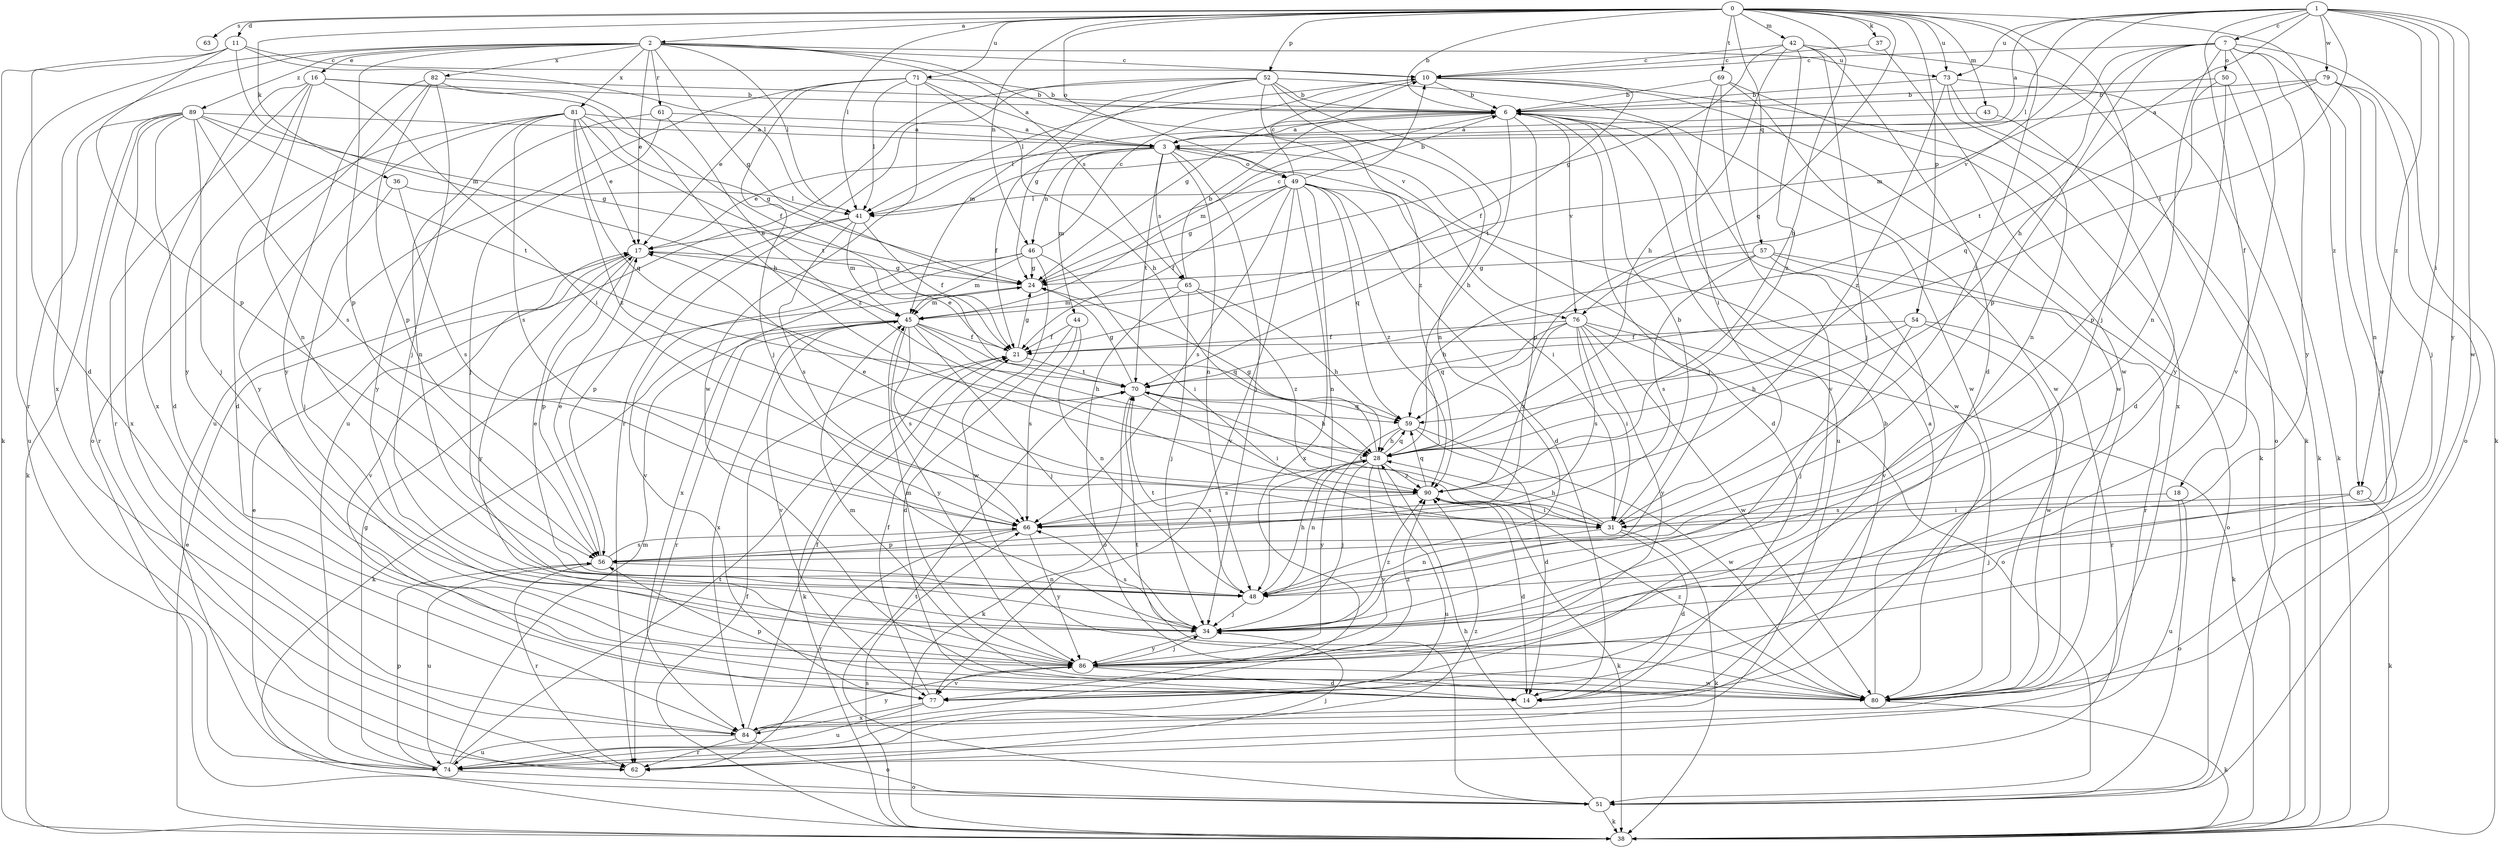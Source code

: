 strict digraph  {
0;
1;
2;
3;
6;
7;
10;
11;
14;
16;
17;
18;
21;
24;
28;
31;
34;
36;
37;
38;
41;
42;
43;
44;
45;
46;
48;
49;
50;
51;
52;
54;
56;
57;
59;
61;
62;
63;
65;
66;
69;
70;
71;
73;
74;
76;
77;
79;
80;
81;
82;
84;
86;
87;
89;
90;
0 -> 2  [label=a];
0 -> 6  [label=b];
0 -> 11  [label=d];
0 -> 28  [label=h];
0 -> 31  [label=i];
0 -> 34  [label=j];
0 -> 36  [label=k];
0 -> 37  [label=k];
0 -> 41  [label=l];
0 -> 42  [label=m];
0 -> 43  [label=m];
0 -> 46  [label=n];
0 -> 49  [label=o];
0 -> 52  [label=p];
0 -> 54  [label=p];
0 -> 57  [label=q];
0 -> 59  [label=q];
0 -> 63  [label=s];
0 -> 69  [label=t];
0 -> 71  [label=u];
0 -> 73  [label=u];
0 -> 87  [label=z];
1 -> 3  [label=a];
1 -> 7  [label=c];
1 -> 18  [label=f];
1 -> 28  [label=h];
1 -> 31  [label=i];
1 -> 41  [label=l];
1 -> 70  [label=t];
1 -> 73  [label=u];
1 -> 76  [label=v];
1 -> 79  [label=w];
1 -> 80  [label=w];
1 -> 86  [label=y];
1 -> 87  [label=z];
2 -> 10  [label=c];
2 -> 16  [label=e];
2 -> 17  [label=e];
2 -> 24  [label=g];
2 -> 41  [label=l];
2 -> 56  [label=p];
2 -> 61  [label=r];
2 -> 62  [label=r];
2 -> 65  [label=s];
2 -> 73  [label=u];
2 -> 76  [label=v];
2 -> 81  [label=x];
2 -> 82  [label=x];
2 -> 84  [label=x];
2 -> 89  [label=z];
3 -> 14  [label=d];
3 -> 17  [label=e];
3 -> 21  [label=f];
3 -> 34  [label=j];
3 -> 44  [label=m];
3 -> 46  [label=n];
3 -> 48  [label=n];
3 -> 49  [label=o];
3 -> 65  [label=s];
3 -> 70  [label=t];
6 -> 3  [label=a];
6 -> 28  [label=h];
6 -> 34  [label=j];
6 -> 41  [label=l];
6 -> 45  [label=m];
6 -> 56  [label=p];
6 -> 74  [label=u];
6 -> 76  [label=v];
6 -> 80  [label=w];
7 -> 10  [label=c];
7 -> 38  [label=k];
7 -> 45  [label=m];
7 -> 48  [label=n];
7 -> 50  [label=o];
7 -> 56  [label=p];
7 -> 70  [label=t];
7 -> 77  [label=v];
7 -> 80  [label=w];
7 -> 86  [label=y];
10 -> 6  [label=b];
10 -> 21  [label=f];
10 -> 24  [label=g];
10 -> 41  [label=l];
10 -> 80  [label=w];
10 -> 84  [label=x];
11 -> 10  [label=c];
11 -> 14  [label=d];
11 -> 38  [label=k];
11 -> 41  [label=l];
11 -> 45  [label=m];
11 -> 56  [label=p];
16 -> 6  [label=b];
16 -> 21  [label=f];
16 -> 31  [label=i];
16 -> 48  [label=n];
16 -> 62  [label=r];
16 -> 84  [label=x];
16 -> 86  [label=y];
17 -> 24  [label=g];
17 -> 56  [label=p];
17 -> 77  [label=v];
17 -> 86  [label=y];
18 -> 51  [label=o];
18 -> 66  [label=s];
18 -> 74  [label=u];
21 -> 17  [label=e];
21 -> 24  [label=g];
21 -> 38  [label=k];
21 -> 70  [label=t];
24 -> 10  [label=c];
24 -> 45  [label=m];
28 -> 24  [label=g];
28 -> 34  [label=j];
28 -> 48  [label=n];
28 -> 59  [label=q];
28 -> 66  [label=s];
28 -> 74  [label=u];
28 -> 77  [label=v];
28 -> 90  [label=z];
31 -> 6  [label=b];
31 -> 14  [label=d];
31 -> 28  [label=h];
31 -> 38  [label=k];
31 -> 48  [label=n];
31 -> 70  [label=t];
34 -> 66  [label=s];
34 -> 86  [label=y];
34 -> 90  [label=z];
36 -> 34  [label=j];
36 -> 41  [label=l];
36 -> 66  [label=s];
37 -> 10  [label=c];
37 -> 80  [label=w];
38 -> 17  [label=e];
38 -> 21  [label=f];
38 -> 66  [label=s];
41 -> 17  [label=e];
41 -> 21  [label=f];
41 -> 45  [label=m];
41 -> 56  [label=p];
41 -> 66  [label=s];
42 -> 10  [label=c];
42 -> 14  [label=d];
42 -> 24  [label=g];
42 -> 28  [label=h];
42 -> 34  [label=j];
42 -> 38  [label=k];
42 -> 90  [label=z];
43 -> 3  [label=a];
43 -> 14  [label=d];
44 -> 14  [label=d];
44 -> 21  [label=f];
44 -> 48  [label=n];
44 -> 66  [label=s];
45 -> 21  [label=f];
45 -> 28  [label=h];
45 -> 34  [label=j];
45 -> 38  [label=k];
45 -> 59  [label=q];
45 -> 62  [label=r];
45 -> 66  [label=s];
45 -> 77  [label=v];
45 -> 84  [label=x];
45 -> 86  [label=y];
46 -> 10  [label=c];
46 -> 24  [label=g];
46 -> 31  [label=i];
46 -> 45  [label=m];
46 -> 77  [label=v];
46 -> 80  [label=w];
46 -> 84  [label=x];
48 -> 17  [label=e];
48 -> 28  [label=h];
48 -> 34  [label=j];
48 -> 70  [label=t];
49 -> 6  [label=b];
49 -> 10  [label=c];
49 -> 14  [label=d];
49 -> 21  [label=f];
49 -> 24  [label=g];
49 -> 31  [label=i];
49 -> 41  [label=l];
49 -> 48  [label=n];
49 -> 59  [label=q];
49 -> 66  [label=s];
49 -> 77  [label=v];
49 -> 84  [label=x];
49 -> 90  [label=z];
50 -> 6  [label=b];
50 -> 38  [label=k];
50 -> 56  [label=p];
50 -> 86  [label=y];
51 -> 28  [label=h];
51 -> 38  [label=k];
51 -> 70  [label=t];
52 -> 6  [label=b];
52 -> 24  [label=g];
52 -> 45  [label=m];
52 -> 48  [label=n];
52 -> 62  [label=r];
52 -> 70  [label=t];
52 -> 74  [label=u];
52 -> 80  [label=w];
52 -> 90  [label=z];
54 -> 21  [label=f];
54 -> 28  [label=h];
54 -> 34  [label=j];
54 -> 62  [label=r];
54 -> 80  [label=w];
56 -> 17  [label=e];
56 -> 48  [label=n];
56 -> 62  [label=r];
56 -> 66  [label=s];
56 -> 74  [label=u];
57 -> 24  [label=g];
57 -> 28  [label=h];
57 -> 51  [label=o];
57 -> 62  [label=r];
57 -> 66  [label=s];
57 -> 77  [label=v];
59 -> 14  [label=d];
59 -> 28  [label=h];
59 -> 80  [label=w];
59 -> 86  [label=y];
61 -> 3  [label=a];
61 -> 34  [label=j];
61 -> 86  [label=y];
61 -> 90  [label=z];
62 -> 34  [label=j];
65 -> 6  [label=b];
65 -> 28  [label=h];
65 -> 34  [label=j];
65 -> 45  [label=m];
65 -> 51  [label=o];
65 -> 90  [label=z];
66 -> 56  [label=p];
66 -> 62  [label=r];
66 -> 86  [label=y];
69 -> 6  [label=b];
69 -> 31  [label=i];
69 -> 38  [label=k];
69 -> 77  [label=v];
69 -> 80  [label=w];
70 -> 24  [label=g];
70 -> 28  [label=h];
70 -> 31  [label=i];
70 -> 38  [label=k];
70 -> 59  [label=q];
71 -> 3  [label=a];
71 -> 6  [label=b];
71 -> 17  [label=e];
71 -> 28  [label=h];
71 -> 34  [label=j];
71 -> 41  [label=l];
71 -> 74  [label=u];
71 -> 80  [label=w];
73 -> 6  [label=b];
73 -> 38  [label=k];
73 -> 48  [label=n];
73 -> 51  [label=o];
73 -> 90  [label=z];
74 -> 17  [label=e];
74 -> 24  [label=g];
74 -> 45  [label=m];
74 -> 51  [label=o];
74 -> 56  [label=p];
74 -> 70  [label=t];
74 -> 90  [label=z];
76 -> 21  [label=f];
76 -> 31  [label=i];
76 -> 38  [label=k];
76 -> 51  [label=o];
76 -> 59  [label=q];
76 -> 66  [label=s];
76 -> 80  [label=w];
76 -> 86  [label=y];
76 -> 90  [label=z];
77 -> 21  [label=f];
77 -> 74  [label=u];
77 -> 84  [label=x];
79 -> 3  [label=a];
79 -> 6  [label=b];
79 -> 34  [label=j];
79 -> 48  [label=n];
79 -> 51  [label=o];
79 -> 59  [label=q];
80 -> 3  [label=a];
80 -> 38  [label=k];
80 -> 45  [label=m];
80 -> 56  [label=p];
80 -> 70  [label=t];
80 -> 90  [label=z];
81 -> 3  [label=a];
81 -> 14  [label=d];
81 -> 17  [label=e];
81 -> 24  [label=g];
81 -> 48  [label=n];
81 -> 59  [label=q];
81 -> 66  [label=s];
81 -> 70  [label=t];
81 -> 86  [label=y];
81 -> 90  [label=z];
82 -> 6  [label=b];
82 -> 28  [label=h];
82 -> 34  [label=j];
82 -> 51  [label=o];
82 -> 56  [label=p];
82 -> 86  [label=y];
84 -> 6  [label=b];
84 -> 21  [label=f];
84 -> 51  [label=o];
84 -> 62  [label=r];
84 -> 74  [label=u];
84 -> 86  [label=y];
86 -> 14  [label=d];
86 -> 34  [label=j];
86 -> 45  [label=m];
86 -> 77  [label=v];
86 -> 80  [label=w];
86 -> 90  [label=z];
87 -> 31  [label=i];
87 -> 34  [label=j];
87 -> 38  [label=k];
89 -> 3  [label=a];
89 -> 14  [label=d];
89 -> 24  [label=g];
89 -> 34  [label=j];
89 -> 38  [label=k];
89 -> 62  [label=r];
89 -> 66  [label=s];
89 -> 70  [label=t];
89 -> 74  [label=u];
89 -> 84  [label=x];
90 -> 14  [label=d];
90 -> 17  [label=e];
90 -> 31  [label=i];
90 -> 38  [label=k];
90 -> 59  [label=q];
90 -> 66  [label=s];
}
